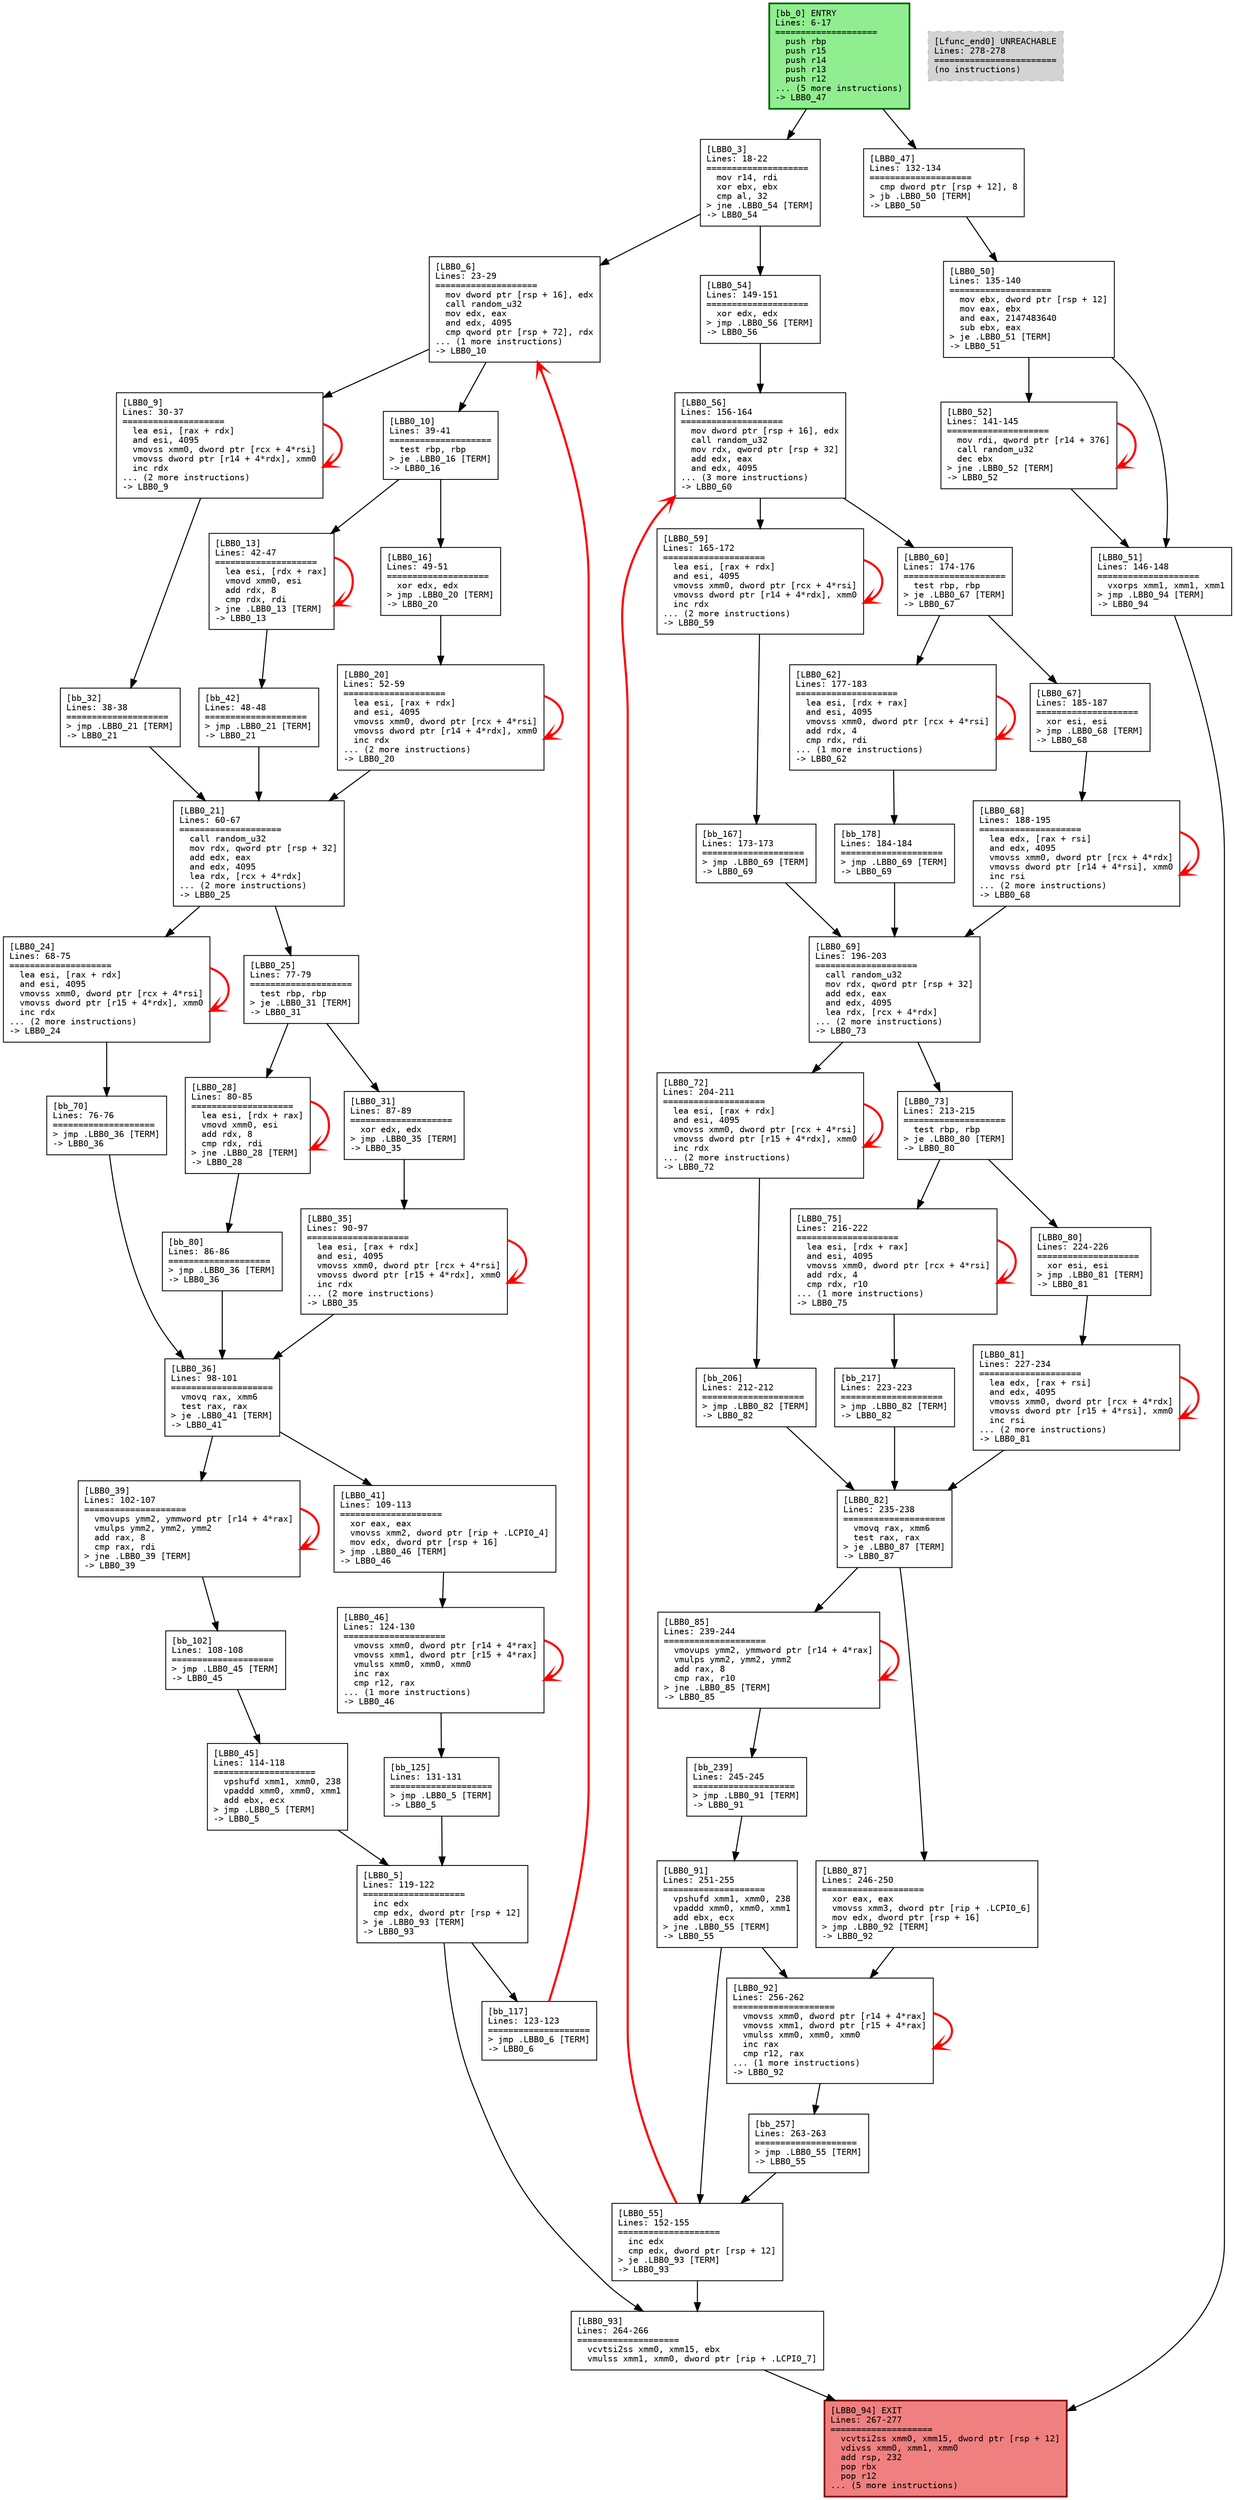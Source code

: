 digraph "MonteCarlo_integrate" {
  rankdir=TB;
  node [shape=box, fontname="Consolas", fontsize=10, margin=0.1, labeljust=l];
  edge [fontname="Arial", fontsize=9];
  graph [bgcolor=white, splines=true, nodesep=0.3, ranksep=0.5];

  "bb_0" [label="[bb_0] ENTRY\lLines: 6-17\l====================\l  push rbp\l  push r15\l  push r14\l  push r13\l  push r12\l... (5 more instructions)\l-> LBB0_47\l", style="filled,bold", fillcolor=lightgreen, color=darkgreen, penwidth=2];
  "LBB0_3" [label="[LBB0_3]\lLines: 18-22\l====================\l  mov r14, rdi\l  xor ebx, ebx\l  cmp al, 32\l> jne .LBB0_54 [TERM]\l-> LBB0_54\l", style=filled, fillcolor=white, color=black, penwidth=1];
  "LBB0_6" [label="[LBB0_6]\lLines: 23-29\l====================\l  mov dword ptr [rsp + 16], edx\l  call random_u32\l  mov edx, eax\l  and edx, 4095\l  cmp qword ptr [rsp + 72], rdx\l... (1 more instructions)\l-> LBB0_10\l", style=filled, fillcolor=white, color=black, penwidth=1];
  "LBB0_9" [label="[LBB0_9]\lLines: 30-37\l====================\l  lea esi, [rax + rdx]\l  and esi, 4095\l  vmovss xmm0, dword ptr [rcx + 4*rsi]\l  vmovss dword ptr [r14 + 4*rdx], xmm0\l  inc rdx\l... (2 more instructions)\l-> LBB0_9\l", style=filled, fillcolor=white, color=black, penwidth=1];
  "bb_32" [label="[bb_32]\lLines: 38-38\l====================\l> jmp .LBB0_21 [TERM]\l-> LBB0_21\l", style=filled, fillcolor=white, color=black, penwidth=1];
  "LBB0_10" [label="[LBB0_10]\lLines: 39-41\l====================\l  test rbp, rbp\l> je .LBB0_16 [TERM]\l-> LBB0_16\l", style=filled, fillcolor=white, color=black, penwidth=1];
  "LBB0_13" [label="[LBB0_13]\lLines: 42-47\l====================\l  lea esi, [rdx + rax]\l  vmovd xmm0, esi\l  add rdx, 8\l  cmp rdx, rdi\l> jne .LBB0_13 [TERM]\l-> LBB0_13\l", style=filled, fillcolor=white, color=black, penwidth=1];
  "bb_42" [label="[bb_42]\lLines: 48-48\l====================\l> jmp .LBB0_21 [TERM]\l-> LBB0_21\l", style=filled, fillcolor=white, color=black, penwidth=1];
  "LBB0_16" [label="[LBB0_16]\lLines: 49-51\l====================\l  xor edx, edx\l> jmp .LBB0_20 [TERM]\l-> LBB0_20\l", style=filled, fillcolor=white, color=black, penwidth=1];
  "LBB0_20" [label="[LBB0_20]\lLines: 52-59\l====================\l  lea esi, [rax + rdx]\l  and esi, 4095\l  vmovss xmm0, dword ptr [rcx + 4*rsi]\l  vmovss dword ptr [r14 + 4*rdx], xmm0\l  inc rdx\l... (2 more instructions)\l-> LBB0_20\l", style=filled, fillcolor=white, color=black, penwidth=1];
  "LBB0_21" [label="[LBB0_21]\lLines: 60-67\l====================\l  call random_u32\l  mov rdx, qword ptr [rsp + 32]\l  add edx, eax\l  and edx, 4095\l  lea rdx, [rcx + 4*rdx]\l... (2 more instructions)\l-> LBB0_25\l", style=filled, fillcolor=white, color=black, penwidth=1];
  "LBB0_24" [label="[LBB0_24]\lLines: 68-75\l====================\l  lea esi, [rax + rdx]\l  and esi, 4095\l  vmovss xmm0, dword ptr [rcx + 4*rsi]\l  vmovss dword ptr [r15 + 4*rdx], xmm0\l  inc rdx\l... (2 more instructions)\l-> LBB0_24\l", style=filled, fillcolor=white, color=black, penwidth=1];
  "bb_70" [label="[bb_70]\lLines: 76-76\l====================\l> jmp .LBB0_36 [TERM]\l-> LBB0_36\l", style=filled, fillcolor=white, color=black, penwidth=1];
  "LBB0_25" [label="[LBB0_25]\lLines: 77-79\l====================\l  test rbp, rbp\l> je .LBB0_31 [TERM]\l-> LBB0_31\l", style=filled, fillcolor=white, color=black, penwidth=1];
  "LBB0_28" [label="[LBB0_28]\lLines: 80-85\l====================\l  lea esi, [rdx + rax]\l  vmovd xmm0, esi\l  add rdx, 8\l  cmp rdx, rdi\l> jne .LBB0_28 [TERM]\l-> LBB0_28\l", style=filled, fillcolor=white, color=black, penwidth=1];
  "bb_80" [label="[bb_80]\lLines: 86-86\l====================\l> jmp .LBB0_36 [TERM]\l-> LBB0_36\l", style=filled, fillcolor=white, color=black, penwidth=1];
  "LBB0_31" [label="[LBB0_31]\lLines: 87-89\l====================\l  xor edx, edx\l> jmp .LBB0_35 [TERM]\l-> LBB0_35\l", style=filled, fillcolor=white, color=black, penwidth=1];
  "LBB0_35" [label="[LBB0_35]\lLines: 90-97\l====================\l  lea esi, [rax + rdx]\l  and esi, 4095\l  vmovss xmm0, dword ptr [rcx + 4*rsi]\l  vmovss dword ptr [r15 + 4*rdx], xmm0\l  inc rdx\l... (2 more instructions)\l-> LBB0_35\l", style=filled, fillcolor=white, color=black, penwidth=1];
  "LBB0_36" [label="[LBB0_36]\lLines: 98-101\l====================\l  vmovq rax, xmm6\l  test rax, rax\l> je .LBB0_41 [TERM]\l-> LBB0_41\l", style=filled, fillcolor=white, color=black, penwidth=1];
  "LBB0_39" [label="[LBB0_39]\lLines: 102-107\l====================\l  vmovups ymm2, ymmword ptr [r14 + 4*rax]\l  vmulps ymm2, ymm2, ymm2\l  add rax, 8\l  cmp rax, rdi\l> jne .LBB0_39 [TERM]\l-> LBB0_39\l", style=filled, fillcolor=white, color=black, penwidth=1];
  "bb_102" [label="[bb_102]\lLines: 108-108\l====================\l> jmp .LBB0_45 [TERM]\l-> LBB0_45\l", style=filled, fillcolor=white, color=black, penwidth=1];
  "LBB0_41" [label="[LBB0_41]\lLines: 109-113\l====================\l  xor eax, eax\l  vmovss xmm2, dword ptr [rip + .LCPI0_4]\l  mov edx, dword ptr [rsp + 16]\l> jmp .LBB0_46 [TERM]\l-> LBB0_46\l", style=filled, fillcolor=white, color=black, penwidth=1];
  "LBB0_45" [label="[LBB0_45]\lLines: 114-118\l====================\l  vpshufd xmm1, xmm0, 238\l  vpaddd xmm0, xmm0, xmm1\l  add ebx, ecx\l> jmp .LBB0_5 [TERM]\l-> LBB0_5\l", style=filled, fillcolor=white, color=black, penwidth=1];
  "LBB0_5" [label="[LBB0_5]\lLines: 119-122\l====================\l  inc edx\l  cmp edx, dword ptr [rsp + 12]\l> je .LBB0_93 [TERM]\l-> LBB0_93\l", style=filled, fillcolor=white, color=black, penwidth=1];
  "bb_117" [label="[bb_117]\lLines: 123-123\l====================\l> jmp .LBB0_6 [TERM]\l-> LBB0_6\l", style=filled, fillcolor=white, color=black, penwidth=1];
  "LBB0_46" [label="[LBB0_46]\lLines: 124-130\l====================\l  vmovss xmm0, dword ptr [r14 + 4*rax]\l  vmovss xmm1, dword ptr [r15 + 4*rax]\l  vmulss xmm0, xmm0, xmm0\l  inc rax\l  cmp r12, rax\l... (1 more instructions)\l-> LBB0_46\l", style=filled, fillcolor=white, color=black, penwidth=1];
  "bb_125" [label="[bb_125]\lLines: 131-131\l====================\l> jmp .LBB0_5 [TERM]\l-> LBB0_5\l", style=filled, fillcolor=white, color=black, penwidth=1];
  "LBB0_47" [label="[LBB0_47]\lLines: 132-134\l====================\l  cmp dword ptr [rsp + 12], 8\l> jb .LBB0_50 [TERM]\l-> LBB0_50\l", style=filled, fillcolor=white, color=black, penwidth=1];
  "LBB0_50" [label="[LBB0_50]\lLines: 135-140\l====================\l  mov ebx, dword ptr [rsp + 12]\l  mov eax, ebx\l  and eax, 2147483640\l  sub ebx, eax\l> je .LBB0_51 [TERM]\l-> LBB0_51\l", style=filled, fillcolor=white, color=black, penwidth=1];
  "LBB0_52" [label="[LBB0_52]\lLines: 141-145\l====================\l  mov rdi, qword ptr [r14 + 376]\l  call random_u32\l  dec ebx\l> jne .LBB0_52 [TERM]\l-> LBB0_52\l", style=filled, fillcolor=white, color=black, penwidth=1];
  "LBB0_51" [label="[LBB0_51]\lLines: 146-148\l====================\l  vxorps xmm1, xmm1, xmm1\l> jmp .LBB0_94 [TERM]\l-> LBB0_94\l", style=filled, fillcolor=white, color=black, penwidth=1];
  "LBB0_54" [label="[LBB0_54]\lLines: 149-151\l====================\l  xor edx, edx\l> jmp .LBB0_56 [TERM]\l-> LBB0_56\l", style=filled, fillcolor=white, color=black, penwidth=1];
  "LBB0_55" [label="[LBB0_55]\lLines: 152-155\l====================\l  inc edx\l  cmp edx, dword ptr [rsp + 12]\l> je .LBB0_93 [TERM]\l-> LBB0_93\l", style=filled, fillcolor=white, color=black, penwidth=1];
  "LBB0_56" [label="[LBB0_56]\lLines: 156-164\l====================\l  mov dword ptr [rsp + 16], edx\l  call random_u32\l  mov rdx, qword ptr [rsp + 32]\l  add edx, eax\l  and edx, 4095\l... (3 more instructions)\l-> LBB0_60\l", style=filled, fillcolor=white, color=black, penwidth=1];
  "LBB0_59" [label="[LBB0_59]\lLines: 165-172\l====================\l  lea esi, [rax + rdx]\l  and esi, 4095\l  vmovss xmm0, dword ptr [rcx + 4*rsi]\l  vmovss dword ptr [r14 + 4*rdx], xmm0\l  inc rdx\l... (2 more instructions)\l-> LBB0_59\l", style=filled, fillcolor=white, color=black, penwidth=1];
  "bb_167" [label="[bb_167]\lLines: 173-173\l====================\l> jmp .LBB0_69 [TERM]\l-> LBB0_69\l", style=filled, fillcolor=white, color=black, penwidth=1];
  "LBB0_60" [label="[LBB0_60]\lLines: 174-176\l====================\l  test rbp, rbp\l> je .LBB0_67 [TERM]\l-> LBB0_67\l", style=filled, fillcolor=white, color=black, penwidth=1];
  "LBB0_62" [label="[LBB0_62]\lLines: 177-183\l====================\l  lea esi, [rdx + rax]\l  and esi, 4095\l  vmovss xmm0, dword ptr [rcx + 4*rsi]\l  add rdx, 4\l  cmp rdx, rdi\l... (1 more instructions)\l-> LBB0_62\l", style=filled, fillcolor=white, color=black, penwidth=1];
  "bb_178" [label="[bb_178]\lLines: 184-184\l====================\l> jmp .LBB0_69 [TERM]\l-> LBB0_69\l", style=filled, fillcolor=white, color=black, penwidth=1];
  "LBB0_67" [label="[LBB0_67]\lLines: 185-187\l====================\l  xor esi, esi\l> jmp .LBB0_68 [TERM]\l-> LBB0_68\l", style=filled, fillcolor=white, color=black, penwidth=1];
  "LBB0_68" [label="[LBB0_68]\lLines: 188-195\l====================\l  lea edx, [rax + rsi]\l  and edx, 4095\l  vmovss xmm0, dword ptr [rcx + 4*rdx]\l  vmovss dword ptr [r14 + 4*rsi], xmm0\l  inc rsi\l... (2 more instructions)\l-> LBB0_68\l", style=filled, fillcolor=white, color=black, penwidth=1];
  "LBB0_69" [label="[LBB0_69]\lLines: 196-203\l====================\l  call random_u32\l  mov rdx, qword ptr [rsp + 32]\l  add edx, eax\l  and edx, 4095\l  lea rdx, [rcx + 4*rdx]\l... (2 more instructions)\l-> LBB0_73\l", style=filled, fillcolor=white, color=black, penwidth=1];
  "LBB0_72" [label="[LBB0_72]\lLines: 204-211\l====================\l  lea esi, [rax + rdx]\l  and esi, 4095\l  vmovss xmm0, dword ptr [rcx + 4*rsi]\l  vmovss dword ptr [r15 + 4*rdx], xmm0\l  inc rdx\l... (2 more instructions)\l-> LBB0_72\l", style=filled, fillcolor=white, color=black, penwidth=1];
  "bb_206" [label="[bb_206]\lLines: 212-212\l====================\l> jmp .LBB0_82 [TERM]\l-> LBB0_82\l", style=filled, fillcolor=white, color=black, penwidth=1];
  "LBB0_73" [label="[LBB0_73]\lLines: 213-215\l====================\l  test rbp, rbp\l> je .LBB0_80 [TERM]\l-> LBB0_80\l", style=filled, fillcolor=white, color=black, penwidth=1];
  "LBB0_75" [label="[LBB0_75]\lLines: 216-222\l====================\l  lea esi, [rdx + rax]\l  and esi, 4095\l  vmovss xmm0, dword ptr [rcx + 4*rsi]\l  add rdx, 4\l  cmp rdx, r10\l... (1 more instructions)\l-> LBB0_75\l", style=filled, fillcolor=white, color=black, penwidth=1];
  "bb_217" [label="[bb_217]\lLines: 223-223\l====================\l> jmp .LBB0_82 [TERM]\l-> LBB0_82\l", style=filled, fillcolor=white, color=black, penwidth=1];
  "LBB0_80" [label="[LBB0_80]\lLines: 224-226\l====================\l  xor esi, esi\l> jmp .LBB0_81 [TERM]\l-> LBB0_81\l", style=filled, fillcolor=white, color=black, penwidth=1];
  "LBB0_81" [label="[LBB0_81]\lLines: 227-234\l====================\l  lea edx, [rax + rsi]\l  and edx, 4095\l  vmovss xmm0, dword ptr [rcx + 4*rdx]\l  vmovss dword ptr [r15 + 4*rsi], xmm0\l  inc rsi\l... (2 more instructions)\l-> LBB0_81\l", style=filled, fillcolor=white, color=black, penwidth=1];
  "LBB0_82" [label="[LBB0_82]\lLines: 235-238\l====================\l  vmovq rax, xmm6\l  test rax, rax\l> je .LBB0_87 [TERM]\l-> LBB0_87\l", style=filled, fillcolor=white, color=black, penwidth=1];
  "LBB0_85" [label="[LBB0_85]\lLines: 239-244\l====================\l  vmovups ymm2, ymmword ptr [r14 + 4*rax]\l  vmulps ymm2, ymm2, ymm2\l  add rax, 8\l  cmp rax, r10\l> jne .LBB0_85 [TERM]\l-> LBB0_85\l", style=filled, fillcolor=white, color=black, penwidth=1];
  "bb_239" [label="[bb_239]\lLines: 245-245\l====================\l> jmp .LBB0_91 [TERM]\l-> LBB0_91\l", style=filled, fillcolor=white, color=black, penwidth=1];
  "LBB0_87" [label="[LBB0_87]\lLines: 246-250\l====================\l  xor eax, eax\l  vmovss xmm3, dword ptr [rip + .LCPI0_6]\l  mov edx, dword ptr [rsp + 16]\l> jmp .LBB0_92 [TERM]\l-> LBB0_92\l", style=filled, fillcolor=white, color=black, penwidth=1];
  "LBB0_91" [label="[LBB0_91]\lLines: 251-255\l====================\l  vpshufd xmm1, xmm0, 238\l  vpaddd xmm0, xmm0, xmm1\l  add ebx, ecx\l> jne .LBB0_55 [TERM]\l-> LBB0_55\l", style=filled, fillcolor=white, color=black, penwidth=1];
  "LBB0_92" [label="[LBB0_92]\lLines: 256-262\l====================\l  vmovss xmm0, dword ptr [r14 + 4*rax]\l  vmovss xmm1, dword ptr [r15 + 4*rax]\l  vmulss xmm0, xmm0, xmm0\l  inc rax\l  cmp r12, rax\l... (1 more instructions)\l-> LBB0_92\l", style=filled, fillcolor=white, color=black, penwidth=1];
  "bb_257" [label="[bb_257]\lLines: 263-263\l====================\l> jmp .LBB0_55 [TERM]\l-> LBB0_55\l", style=filled, fillcolor=white, color=black, penwidth=1];
  "LBB0_93" [label="[LBB0_93]\lLines: 264-266\l====================\l  vcvtsi2ss xmm0, xmm15, ebx\l  vmulss xmm1, xmm0, dword ptr [rip + .LCPI0_7]\l", style=filled, fillcolor=white, color=black, penwidth=1];
  "LBB0_94" [label="[LBB0_94] EXIT\lLines: 267-277\l====================\l  vcvtsi2ss xmm0, xmm15, dword ptr [rsp + 12]\l  vdivss xmm0, xmm1, xmm0\l  add rsp, 232\l  pop rbx\l  pop r12\l... (5 more instructions)\l", style="filled,bold", fillcolor=lightcoral, color=darkred, penwidth=2];
  "Lfunc_end0" [label="[Lfunc_end0] UNREACHABLE\lLines: 278-278\l========================\l(no instructions)\l", style="filled,dashed", fillcolor=lightgrey, color=grey, penwidth=1];

  "bb_0" -> "LBB0_3" [color=black, penwidth=1.2, arrowhead=normal];
  "bb_0" -> "LBB0_47" [color=black, penwidth=1.2, arrowhead=normal];
  "LBB0_3" -> "LBB0_6" [color=black, penwidth=1.2, arrowhead=normal];
  "LBB0_3" -> "LBB0_54" [color=black, penwidth=1.2, arrowhead=normal];
  "LBB0_6" -> "LBB0_10" [color=black, penwidth=1.2, arrowhead=normal];
  "LBB0_6" -> "LBB0_9" [color=black, penwidth=1.2, arrowhead=normal];
  "LBB0_9" -> "LBB0_9" [color=red, penwidth=2.5, style=bold, arrowhead=vee];
  "LBB0_9" -> "bb_32" [color=black, penwidth=1.2, arrowhead=normal];
  "bb_32" -> "LBB0_21" [color=black, penwidth=1.2, arrowhead=normal];
  "LBB0_10" -> "LBB0_13" [color=black, penwidth=1.2, arrowhead=normal];
  "LBB0_10" -> "LBB0_16" [color=black, penwidth=1.2, arrowhead=normal];
  "LBB0_13" -> "bb_42" [color=black, penwidth=1.2, arrowhead=normal];
  "LBB0_13" -> "LBB0_13" [color=red, penwidth=2.5, style=bold, arrowhead=vee];
  "bb_42" -> "LBB0_21" [color=black, penwidth=1.2, arrowhead=normal];
  "LBB0_16" -> "LBB0_20" [color=black, penwidth=1.2, arrowhead=normal];
  "LBB0_20" -> "LBB0_21" [color=black, penwidth=1.2, arrowhead=normal];
  "LBB0_20" -> "LBB0_20" [color=red, penwidth=2.5, style=bold, arrowhead=vee];
  "LBB0_21" -> "LBB0_25" [color=black, penwidth=1.2, arrowhead=normal];
  "LBB0_21" -> "LBB0_24" [color=black, penwidth=1.2, arrowhead=normal];
  "LBB0_24" -> "bb_70" [color=black, penwidth=1.2, arrowhead=normal];
  "LBB0_24" -> "LBB0_24" [color=red, penwidth=2.5, style=bold, arrowhead=vee];
  "bb_70" -> "LBB0_36" [color=black, penwidth=1.2, arrowhead=normal];
  "LBB0_25" -> "LBB0_31" [color=black, penwidth=1.2, arrowhead=normal];
  "LBB0_25" -> "LBB0_28" [color=black, penwidth=1.2, arrowhead=normal];
  "LBB0_28" -> "bb_80" [color=black, penwidth=1.2, arrowhead=normal];
  "LBB0_28" -> "LBB0_28" [color=red, penwidth=2.5, style=bold, arrowhead=vee];
  "bb_80" -> "LBB0_36" [color=black, penwidth=1.2, arrowhead=normal];
  "LBB0_31" -> "LBB0_35" [color=black, penwidth=1.2, arrowhead=normal];
  "LBB0_35" -> "LBB0_36" [color=black, penwidth=1.2, arrowhead=normal];
  "LBB0_35" -> "LBB0_35" [color=red, penwidth=2.5, style=bold, arrowhead=vee];
  "LBB0_36" -> "LBB0_39" [color=black, penwidth=1.2, arrowhead=normal];
  "LBB0_36" -> "LBB0_41" [color=black, penwidth=1.2, arrowhead=normal];
  "LBB0_39" -> "LBB0_39" [color=red, penwidth=2.5, style=bold, arrowhead=vee];
  "LBB0_39" -> "bb_102" [color=black, penwidth=1.2, arrowhead=normal];
  "bb_102" -> "LBB0_45" [color=black, penwidth=1.2, arrowhead=normal];
  "LBB0_41" -> "LBB0_46" [color=black, penwidth=1.2, arrowhead=normal];
  "LBB0_45" -> "LBB0_5" [color=black, penwidth=1.2, arrowhead=normal];
  "LBB0_5" -> "bb_117" [color=black, penwidth=1.2, arrowhead=normal];
  "LBB0_5" -> "LBB0_93" [color=black, penwidth=1.2, arrowhead=normal];
  "bb_117" -> "LBB0_6" [color=red, penwidth=2.5, style=bold, arrowhead=vee];
  "LBB0_46" -> "bb_125" [color=black, penwidth=1.2, arrowhead=normal];
  "LBB0_46" -> "LBB0_46" [color=red, penwidth=2.5, style=bold, arrowhead=vee];
  "bb_125" -> "LBB0_5" [color=black, penwidth=1.2, arrowhead=normal];
  "LBB0_47" -> "LBB0_50" [color=black, penwidth=1.2, arrowhead=normal];
  "LBB0_50" -> "LBB0_51" [color=black, penwidth=1.2, arrowhead=normal];
  "LBB0_50" -> "LBB0_52" [color=black, penwidth=1.2, arrowhead=normal];
  "LBB0_52" -> "LBB0_51" [color=black, penwidth=1.2, arrowhead=normal];
  "LBB0_52" -> "LBB0_52" [color=red, penwidth=2.5, style=bold, arrowhead=vee];
  "LBB0_51" -> "LBB0_94" [color=black, penwidth=1.2, arrowhead=normal];
  "LBB0_54" -> "LBB0_56" [color=black, penwidth=1.2, arrowhead=normal];
  "LBB0_55" -> "LBB0_93" [color=black, penwidth=1.2, arrowhead=normal];
  "LBB0_55" -> "LBB0_56" [color=red, penwidth=2.5, style=bold, arrowhead=vee];
  "LBB0_56" -> "LBB0_59" [color=black, penwidth=1.2, arrowhead=normal];
  "LBB0_56" -> "LBB0_60" [color=black, penwidth=1.2, arrowhead=normal];
  "LBB0_59" -> "bb_167" [color=black, penwidth=1.2, arrowhead=normal];
  "LBB0_59" -> "LBB0_59" [color=red, penwidth=2.5, style=bold, arrowhead=vee];
  "bb_167" -> "LBB0_69" [color=black, penwidth=1.2, arrowhead=normal];
  "LBB0_60" -> "LBB0_67" [color=black, penwidth=1.2, arrowhead=normal];
  "LBB0_60" -> "LBB0_62" [color=black, penwidth=1.2, arrowhead=normal];
  "LBB0_62" -> "bb_178" [color=black, penwidth=1.2, arrowhead=normal];
  "LBB0_62" -> "LBB0_62" [color=red, penwidth=2.5, style=bold, arrowhead=vee];
  "bb_178" -> "LBB0_69" [color=black, penwidth=1.2, arrowhead=normal];
  "LBB0_67" -> "LBB0_68" [color=black, penwidth=1.2, arrowhead=normal];
  "LBB0_68" -> "LBB0_68" [color=red, penwidth=2.5, style=bold, arrowhead=vee];
  "LBB0_68" -> "LBB0_69" [color=black, penwidth=1.2, arrowhead=normal];
  "LBB0_69" -> "LBB0_73" [color=black, penwidth=1.2, arrowhead=normal];
  "LBB0_69" -> "LBB0_72" [color=black, penwidth=1.2, arrowhead=normal];
  "LBB0_72" -> "LBB0_72" [color=red, penwidth=2.5, style=bold, arrowhead=vee];
  "LBB0_72" -> "bb_206" [color=black, penwidth=1.2, arrowhead=normal];
  "bb_206" -> "LBB0_82" [color=black, penwidth=1.2, arrowhead=normal];
  "LBB0_73" -> "LBB0_80" [color=black, penwidth=1.2, arrowhead=normal];
  "LBB0_73" -> "LBB0_75" [color=black, penwidth=1.2, arrowhead=normal];
  "LBB0_75" -> "bb_217" [color=black, penwidth=1.2, arrowhead=normal];
  "LBB0_75" -> "LBB0_75" [color=red, penwidth=2.5, style=bold, arrowhead=vee];
  "bb_217" -> "LBB0_82" [color=black, penwidth=1.2, arrowhead=normal];
  "LBB0_80" -> "LBB0_81" [color=black, penwidth=1.2, arrowhead=normal];
  "LBB0_81" -> "LBB0_81" [color=red, penwidth=2.5, style=bold, arrowhead=vee];
  "LBB0_81" -> "LBB0_82" [color=black, penwidth=1.2, arrowhead=normal];
  "LBB0_82" -> "LBB0_85" [color=black, penwidth=1.2, arrowhead=normal];
  "LBB0_82" -> "LBB0_87" [color=black, penwidth=1.2, arrowhead=normal];
  "LBB0_85" -> "bb_239" [color=black, penwidth=1.2, arrowhead=normal];
  "LBB0_85" -> "LBB0_85" [color=red, penwidth=2.5, style=bold, arrowhead=vee];
  "bb_239" -> "LBB0_91" [color=black, penwidth=1.2, arrowhead=normal];
  "LBB0_87" -> "LBB0_92" [color=black, penwidth=1.2, arrowhead=normal];
  "LBB0_91" -> "LBB0_55" [color=black, penwidth=1.2, arrowhead=normal];
  "LBB0_91" -> "LBB0_92" [color=black, penwidth=1.2, arrowhead=normal];
  "LBB0_92" -> "bb_257" [color=black, penwidth=1.2, arrowhead=normal];
  "LBB0_92" -> "LBB0_92" [color=red, penwidth=2.5, style=bold, arrowhead=vee];
  "bb_257" -> "LBB0_55" [color=black, penwidth=1.2, arrowhead=normal];
  "LBB0_93" -> "LBB0_94" [color=black, penwidth=1.2, arrowhead=normal];
}
